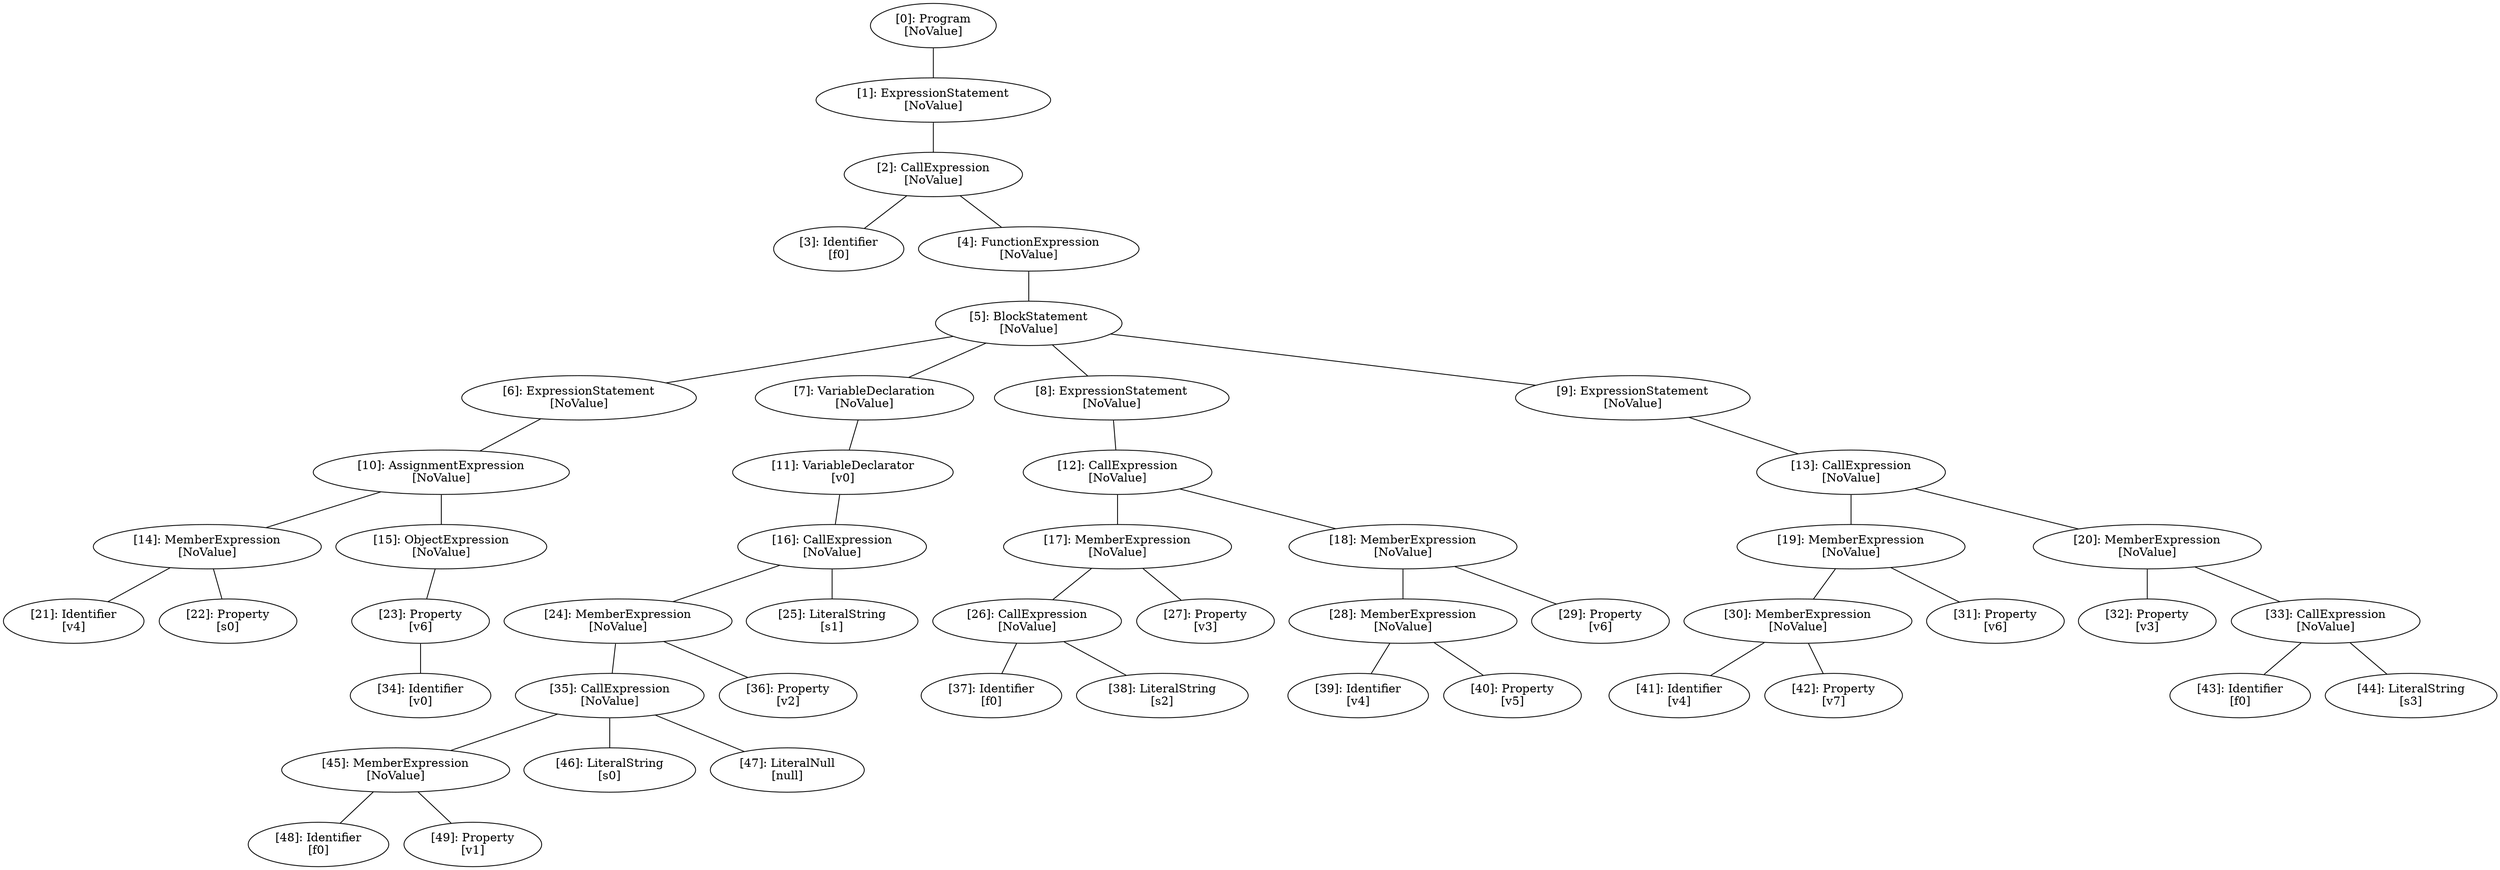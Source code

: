 // Result
graph {
	0 [label="[0]: Program
[NoValue]"]
	1 [label="[1]: ExpressionStatement
[NoValue]"]
	2 [label="[2]: CallExpression
[NoValue]"]
	3 [label="[3]: Identifier
[f0]"]
	4 [label="[4]: FunctionExpression
[NoValue]"]
	5 [label="[5]: BlockStatement
[NoValue]"]
	6 [label="[6]: ExpressionStatement
[NoValue]"]
	7 [label="[7]: VariableDeclaration
[NoValue]"]
	8 [label="[8]: ExpressionStatement
[NoValue]"]
	9 [label="[9]: ExpressionStatement
[NoValue]"]
	10 [label="[10]: AssignmentExpression
[NoValue]"]
	11 [label="[11]: VariableDeclarator
[v0]"]
	12 [label="[12]: CallExpression
[NoValue]"]
	13 [label="[13]: CallExpression
[NoValue]"]
	14 [label="[14]: MemberExpression
[NoValue]"]
	15 [label="[15]: ObjectExpression
[NoValue]"]
	16 [label="[16]: CallExpression
[NoValue]"]
	17 [label="[17]: MemberExpression
[NoValue]"]
	18 [label="[18]: MemberExpression
[NoValue]"]
	19 [label="[19]: MemberExpression
[NoValue]"]
	20 [label="[20]: MemberExpression
[NoValue]"]
	21 [label="[21]: Identifier
[v4]"]
	22 [label="[22]: Property
[s0]"]
	23 [label="[23]: Property
[v6]"]
	24 [label="[24]: MemberExpression
[NoValue]"]
	25 [label="[25]: LiteralString
[s1]"]
	26 [label="[26]: CallExpression
[NoValue]"]
	27 [label="[27]: Property
[v3]"]
	28 [label="[28]: MemberExpression
[NoValue]"]
	29 [label="[29]: Property
[v6]"]
	30 [label="[30]: MemberExpression
[NoValue]"]
	31 [label="[31]: Property
[v6]"]
	32 [label="[32]: Property
[v3]"]
	33 [label="[33]: CallExpression
[NoValue]"]
	34 [label="[34]: Identifier
[v0]"]
	35 [label="[35]: CallExpression
[NoValue]"]
	36 [label="[36]: Property
[v2]"]
	37 [label="[37]: Identifier
[f0]"]
	38 [label="[38]: LiteralString
[s2]"]
	39 [label="[39]: Identifier
[v4]"]
	40 [label="[40]: Property
[v5]"]
	41 [label="[41]: Identifier
[v4]"]
	42 [label="[42]: Property
[v7]"]
	43 [label="[43]: Identifier
[f0]"]
	44 [label="[44]: LiteralString
[s3]"]
	45 [label="[45]: MemberExpression
[NoValue]"]
	46 [label="[46]: LiteralString
[s0]"]
	47 [label="[47]: LiteralNull
[null]"]
	48 [label="[48]: Identifier
[f0]"]
	49 [label="[49]: Property
[v1]"]
	0 -- 1
	1 -- 2
	2 -- 3
	2 -- 4
	4 -- 5
	5 -- 6
	5 -- 7
	5 -- 8
	5 -- 9
	6 -- 10
	7 -- 11
	8 -- 12
	9 -- 13
	10 -- 14
	10 -- 15
	11 -- 16
	12 -- 17
	12 -- 18
	13 -- 19
	13 -- 20
	14 -- 21
	14 -- 22
	15 -- 23
	16 -- 24
	16 -- 25
	17 -- 26
	17 -- 27
	18 -- 28
	18 -- 29
	19 -- 30
	19 -- 31
	20 -- 32
	20 -- 33
	23 -- 34
	24 -- 35
	24 -- 36
	26 -- 37
	26 -- 38
	28 -- 39
	28 -- 40
	30 -- 41
	30 -- 42
	33 -- 43
	33 -- 44
	35 -- 45
	35 -- 46
	35 -- 47
	45 -- 48
	45 -- 49
}
